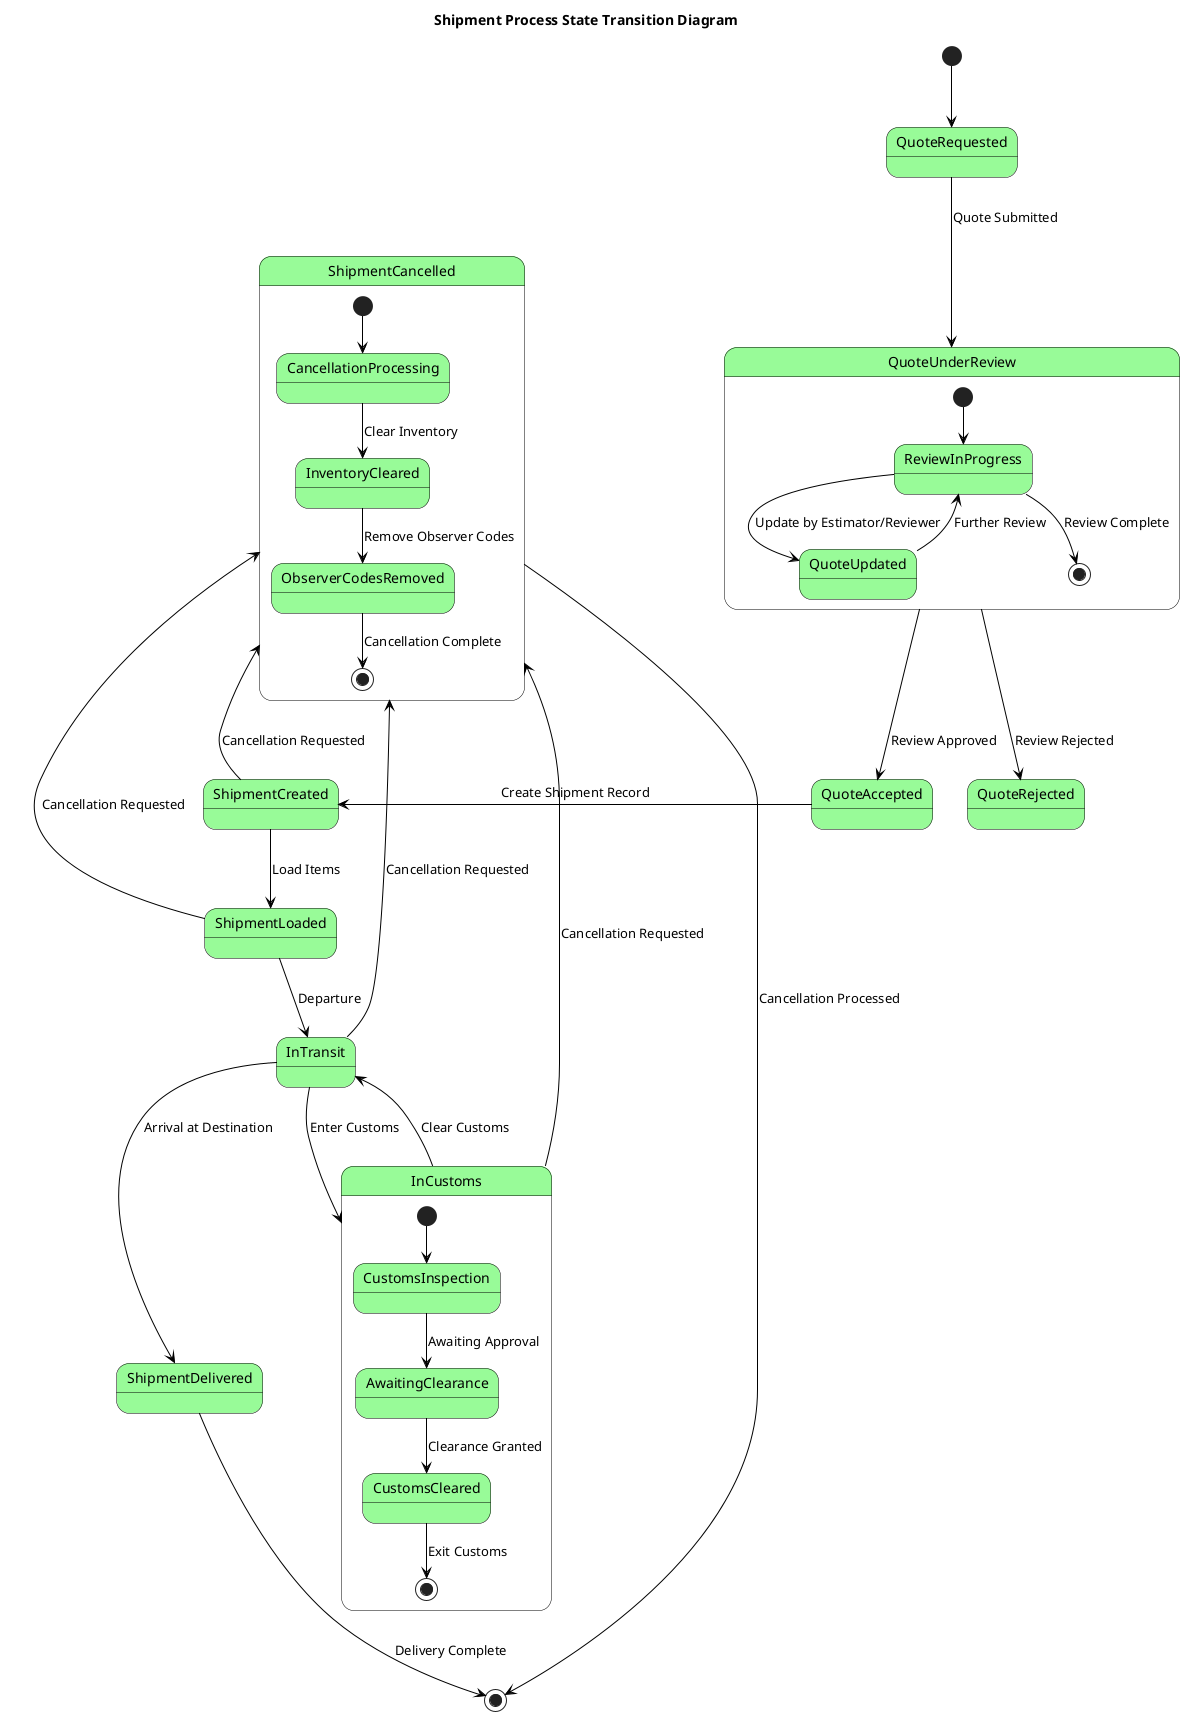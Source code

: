 @startuml
title Shipment Process State Transition Diagram

skinparam shadowing false
skinparam ArrowColor Black
skinparam StateBackgroundColor PaleGreen
skinparam StateBorderColor Black

[*] --> QuoteRequested
QuoteRequested --> QuoteUnderReview : Quote Submitted
QuoteUnderReview -down-> QuoteRejected : Review Rejected
QuoteUnderReview -down-> QuoteAccepted : Review Approved
QuoteAccepted -right-> ShipmentCreated : Create Shipment Record
ShipmentCreated -down-> ShipmentLoaded : Load Items
ShipmentLoaded --> InTransit : Departure
InTransit -down-> InCustoms : Enter Customs
InCustoms -right-> InTransit : Clear Customs
InTransit -down-> ShipmentDelivered : Arrival at Destination
ShipmentDelivered --> [*] : Delivery Complete

ShipmentCreated -up-> ShipmentCancelled : Cancellation Requested
ShipmentLoaded -up-> ShipmentCancelled : Cancellation Requested
InTransit -up-> ShipmentCancelled : Cancellation Requested
InCustoms -up-> ShipmentCancelled : Cancellation Requested
ShipmentCancelled --> [*] : Cancellation Processed

state QuoteUnderReview {
    [*] --> ReviewInProgress
    ReviewInProgress --> QuoteUpdated : Update by Estimator/Reviewer
    QuoteUpdated --> ReviewInProgress : Further Review
    ReviewInProgress --> [*] : Review Complete
}

state InCustoms {
    [*] --> CustomsInspection
    CustomsInspection --> AwaitingClearance : Awaiting Approval
    AwaitingClearance --> CustomsCleared : Clearance Granted
    CustomsCleared --> [*] : Exit Customs
}

state ShipmentCancelled {
    [*] --> CancellationProcessing
    CancellationProcessing --> InventoryCleared : Clear Inventory
    InventoryCleared --> ObserverCodesRemoved : Remove Observer Codes
    ObserverCodesRemoved --> [*] : Cancellation Complete
}

@enduml
